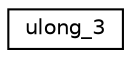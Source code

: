 digraph "Graphical Class Hierarchy"
{
  edge [fontname="Helvetica",fontsize="10",labelfontname="Helvetica",labelfontsize="10"];
  node [fontname="Helvetica",fontsize="10",shape=record];
  rankdir="LR";
  Node1 [label="ulong_3",height=0.2,width=0.4,color="black", fillcolor="white", style="filled",URL="$classulong__3.html"];
}
